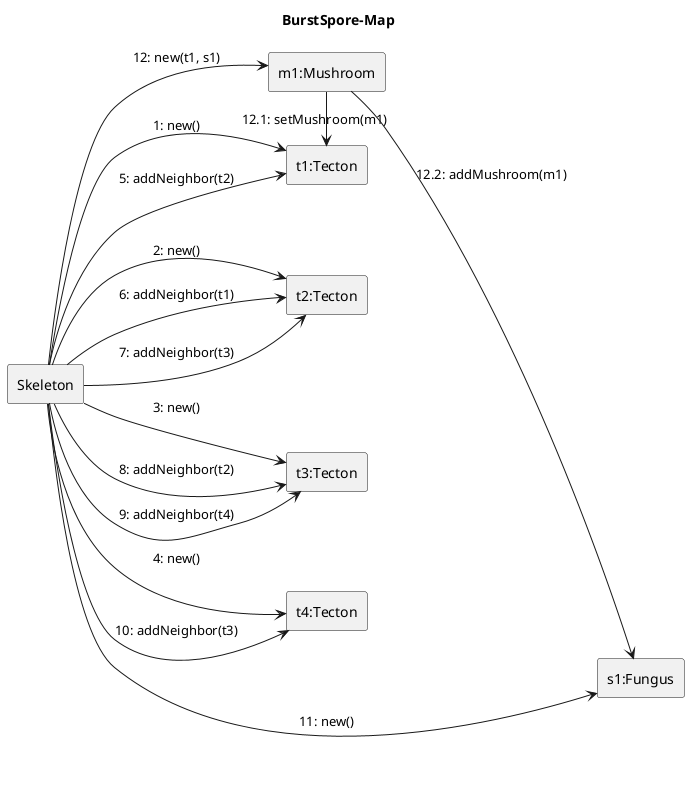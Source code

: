 @startuml Grow-mycelium/map-success
left to right direction
title BurstSpore-Map

rectangle Skeleton

rectangle "t1:Tecton" as t1
rectangle "t2:Tecton" as t2
rectangle "t3:Tecton" as t3
rectangle "t4:Tecton" as t4
rectangle "s1:Fungus" as s1
rectangle "m1:Mushroom" as m1

Skeleton --> t1: 1: new()
Skeleton --> t2: 2: new()
Skeleton --> t3: 3: new()
Skeleton --> t4: 4: new()

Skeleton --> t1: 5: addNeighbor(t2)
Skeleton --> t2: 6: addNeighbor(t1)
Skeleton --> t2: 7: addNeighbor(t3)
Skeleton --> t3: 8: addNeighbor(t2)
Skeleton --> t3: 9: addNeighbor(t4)
Skeleton --> t4: 10: addNeighbor(t3)

Skeleton --> s1 : 11: new()
Skeleton --> m1: 12: new(t1, s1)
m1 -> t1 : 12.1: setMushroom(m1)
m1 --> s1 : 12.2: addMushroom(m1)

@enduml
